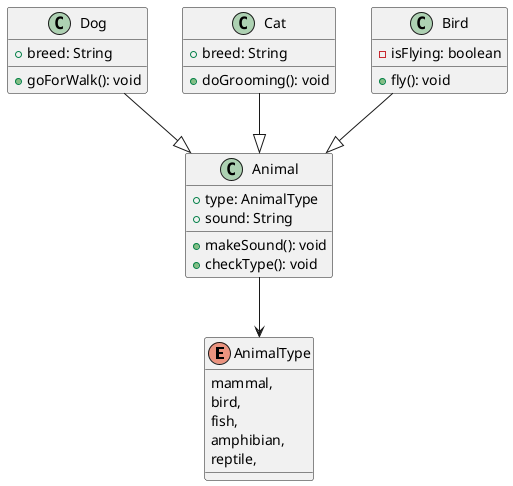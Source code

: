 @startuml animal

enum AnimalType {
  mammal, 
  bird,   
  fish,  
  amphibian, 
  reptile,   
}

class Animal {
  + type: AnimalType
  + sound: String
  + makeSound(): void
  + checkType(): void
}

class Dog {
  + breed: String
  + goForWalk(): void
}

class Cat {
  + breed: String
  + doGrooming(): void
}

class Bird {
  - isFlying: boolean
  + fly(): void
}

Animal --> AnimalType
Dog --|> Animal
Cat --|> Animal
Bird --|> Animal

@enduml

